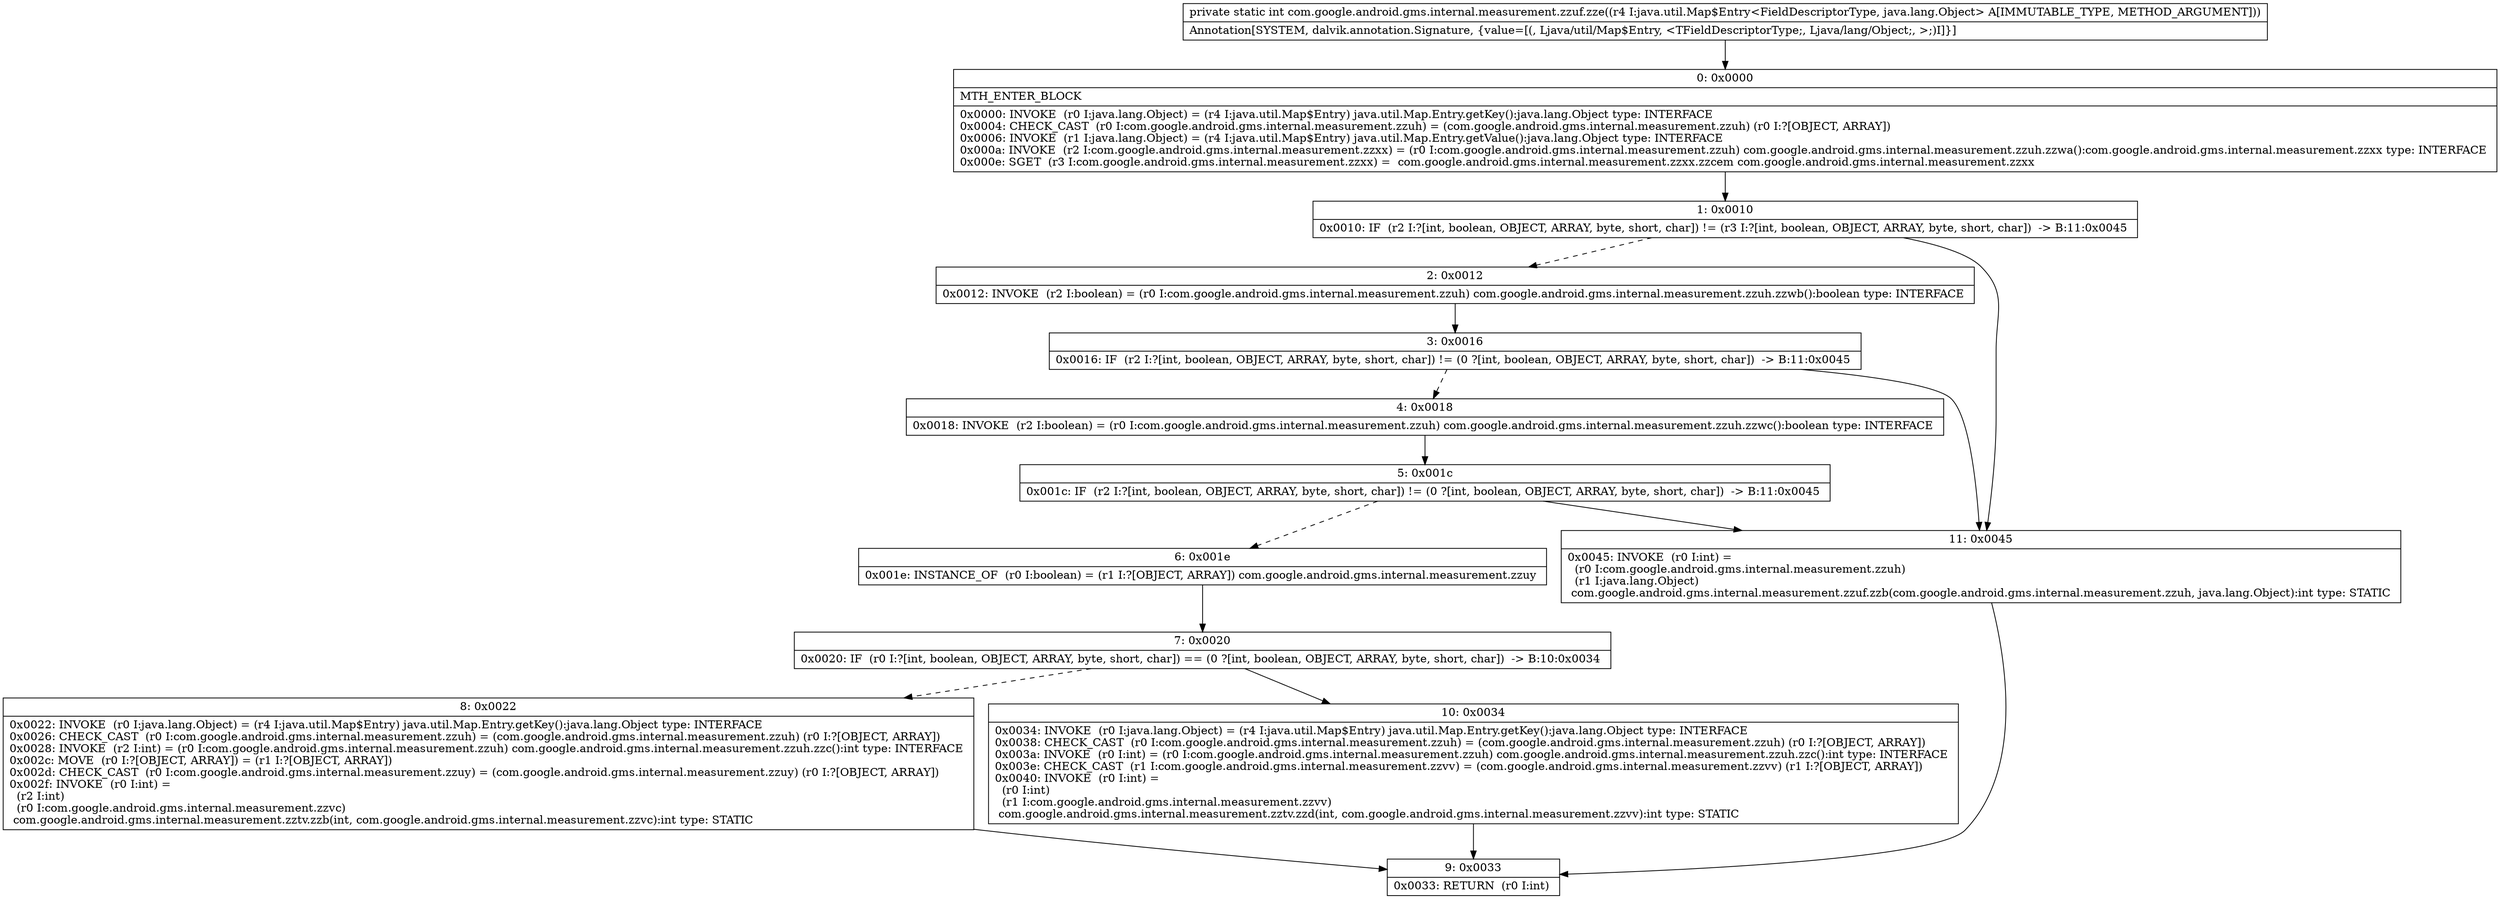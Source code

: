 digraph "CFG forcom.google.android.gms.internal.measurement.zzuf.zze(Ljava\/util\/Map$Entry;)I" {
Node_0 [shape=record,label="{0\:\ 0x0000|MTH_ENTER_BLOCK\l|0x0000: INVOKE  (r0 I:java.lang.Object) = (r4 I:java.util.Map$Entry) java.util.Map.Entry.getKey():java.lang.Object type: INTERFACE \l0x0004: CHECK_CAST  (r0 I:com.google.android.gms.internal.measurement.zzuh) = (com.google.android.gms.internal.measurement.zzuh) (r0 I:?[OBJECT, ARRAY]) \l0x0006: INVOKE  (r1 I:java.lang.Object) = (r4 I:java.util.Map$Entry) java.util.Map.Entry.getValue():java.lang.Object type: INTERFACE \l0x000a: INVOKE  (r2 I:com.google.android.gms.internal.measurement.zzxx) = (r0 I:com.google.android.gms.internal.measurement.zzuh) com.google.android.gms.internal.measurement.zzuh.zzwa():com.google.android.gms.internal.measurement.zzxx type: INTERFACE \l0x000e: SGET  (r3 I:com.google.android.gms.internal.measurement.zzxx) =  com.google.android.gms.internal.measurement.zzxx.zzcem com.google.android.gms.internal.measurement.zzxx \l}"];
Node_1 [shape=record,label="{1\:\ 0x0010|0x0010: IF  (r2 I:?[int, boolean, OBJECT, ARRAY, byte, short, char]) != (r3 I:?[int, boolean, OBJECT, ARRAY, byte, short, char])  \-\> B:11:0x0045 \l}"];
Node_2 [shape=record,label="{2\:\ 0x0012|0x0012: INVOKE  (r2 I:boolean) = (r0 I:com.google.android.gms.internal.measurement.zzuh) com.google.android.gms.internal.measurement.zzuh.zzwb():boolean type: INTERFACE \l}"];
Node_3 [shape=record,label="{3\:\ 0x0016|0x0016: IF  (r2 I:?[int, boolean, OBJECT, ARRAY, byte, short, char]) != (0 ?[int, boolean, OBJECT, ARRAY, byte, short, char])  \-\> B:11:0x0045 \l}"];
Node_4 [shape=record,label="{4\:\ 0x0018|0x0018: INVOKE  (r2 I:boolean) = (r0 I:com.google.android.gms.internal.measurement.zzuh) com.google.android.gms.internal.measurement.zzuh.zzwc():boolean type: INTERFACE \l}"];
Node_5 [shape=record,label="{5\:\ 0x001c|0x001c: IF  (r2 I:?[int, boolean, OBJECT, ARRAY, byte, short, char]) != (0 ?[int, boolean, OBJECT, ARRAY, byte, short, char])  \-\> B:11:0x0045 \l}"];
Node_6 [shape=record,label="{6\:\ 0x001e|0x001e: INSTANCE_OF  (r0 I:boolean) = (r1 I:?[OBJECT, ARRAY]) com.google.android.gms.internal.measurement.zzuy \l}"];
Node_7 [shape=record,label="{7\:\ 0x0020|0x0020: IF  (r0 I:?[int, boolean, OBJECT, ARRAY, byte, short, char]) == (0 ?[int, boolean, OBJECT, ARRAY, byte, short, char])  \-\> B:10:0x0034 \l}"];
Node_8 [shape=record,label="{8\:\ 0x0022|0x0022: INVOKE  (r0 I:java.lang.Object) = (r4 I:java.util.Map$Entry) java.util.Map.Entry.getKey():java.lang.Object type: INTERFACE \l0x0026: CHECK_CAST  (r0 I:com.google.android.gms.internal.measurement.zzuh) = (com.google.android.gms.internal.measurement.zzuh) (r0 I:?[OBJECT, ARRAY]) \l0x0028: INVOKE  (r2 I:int) = (r0 I:com.google.android.gms.internal.measurement.zzuh) com.google.android.gms.internal.measurement.zzuh.zzc():int type: INTERFACE \l0x002c: MOVE  (r0 I:?[OBJECT, ARRAY]) = (r1 I:?[OBJECT, ARRAY]) \l0x002d: CHECK_CAST  (r0 I:com.google.android.gms.internal.measurement.zzuy) = (com.google.android.gms.internal.measurement.zzuy) (r0 I:?[OBJECT, ARRAY]) \l0x002f: INVOKE  (r0 I:int) = \l  (r2 I:int)\l  (r0 I:com.google.android.gms.internal.measurement.zzvc)\l com.google.android.gms.internal.measurement.zztv.zzb(int, com.google.android.gms.internal.measurement.zzvc):int type: STATIC \l}"];
Node_9 [shape=record,label="{9\:\ 0x0033|0x0033: RETURN  (r0 I:int) \l}"];
Node_10 [shape=record,label="{10\:\ 0x0034|0x0034: INVOKE  (r0 I:java.lang.Object) = (r4 I:java.util.Map$Entry) java.util.Map.Entry.getKey():java.lang.Object type: INTERFACE \l0x0038: CHECK_CAST  (r0 I:com.google.android.gms.internal.measurement.zzuh) = (com.google.android.gms.internal.measurement.zzuh) (r0 I:?[OBJECT, ARRAY]) \l0x003a: INVOKE  (r0 I:int) = (r0 I:com.google.android.gms.internal.measurement.zzuh) com.google.android.gms.internal.measurement.zzuh.zzc():int type: INTERFACE \l0x003e: CHECK_CAST  (r1 I:com.google.android.gms.internal.measurement.zzvv) = (com.google.android.gms.internal.measurement.zzvv) (r1 I:?[OBJECT, ARRAY]) \l0x0040: INVOKE  (r0 I:int) = \l  (r0 I:int)\l  (r1 I:com.google.android.gms.internal.measurement.zzvv)\l com.google.android.gms.internal.measurement.zztv.zzd(int, com.google.android.gms.internal.measurement.zzvv):int type: STATIC \l}"];
Node_11 [shape=record,label="{11\:\ 0x0045|0x0045: INVOKE  (r0 I:int) = \l  (r0 I:com.google.android.gms.internal.measurement.zzuh)\l  (r1 I:java.lang.Object)\l com.google.android.gms.internal.measurement.zzuf.zzb(com.google.android.gms.internal.measurement.zzuh, java.lang.Object):int type: STATIC \l}"];
MethodNode[shape=record,label="{private static int com.google.android.gms.internal.measurement.zzuf.zze((r4 I:java.util.Map$Entry\<FieldDescriptorType, java.lang.Object\> A[IMMUTABLE_TYPE, METHOD_ARGUMENT]))  | Annotation[SYSTEM, dalvik.annotation.Signature, \{value=[(, Ljava\/util\/Map$Entry, \<TFieldDescriptorType;, Ljava\/lang\/Object;, \>;)I]\}]\l}"];
MethodNode -> Node_0;
Node_0 -> Node_1;
Node_1 -> Node_2[style=dashed];
Node_1 -> Node_11;
Node_2 -> Node_3;
Node_3 -> Node_4[style=dashed];
Node_3 -> Node_11;
Node_4 -> Node_5;
Node_5 -> Node_6[style=dashed];
Node_5 -> Node_11;
Node_6 -> Node_7;
Node_7 -> Node_8[style=dashed];
Node_7 -> Node_10;
Node_8 -> Node_9;
Node_10 -> Node_9;
Node_11 -> Node_9;
}

